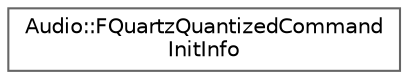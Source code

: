 digraph "Graphical Class Hierarchy"
{
 // INTERACTIVE_SVG=YES
 // LATEX_PDF_SIZE
  bgcolor="transparent";
  edge [fontname=Helvetica,fontsize=10,labelfontname=Helvetica,labelfontsize=10];
  node [fontname=Helvetica,fontsize=10,shape=box,height=0.2,width=0.4];
  rankdir="LR";
  Node0 [id="Node000000",label="Audio::FQuartzQuantizedCommand\lInitInfo",height=0.2,width=0.4,color="grey40", fillcolor="white", style="filled",URL="$dd/d1a/structAudio_1_1FQuartzQuantizedCommandInitInfo.html",tooltip=" "];
}
